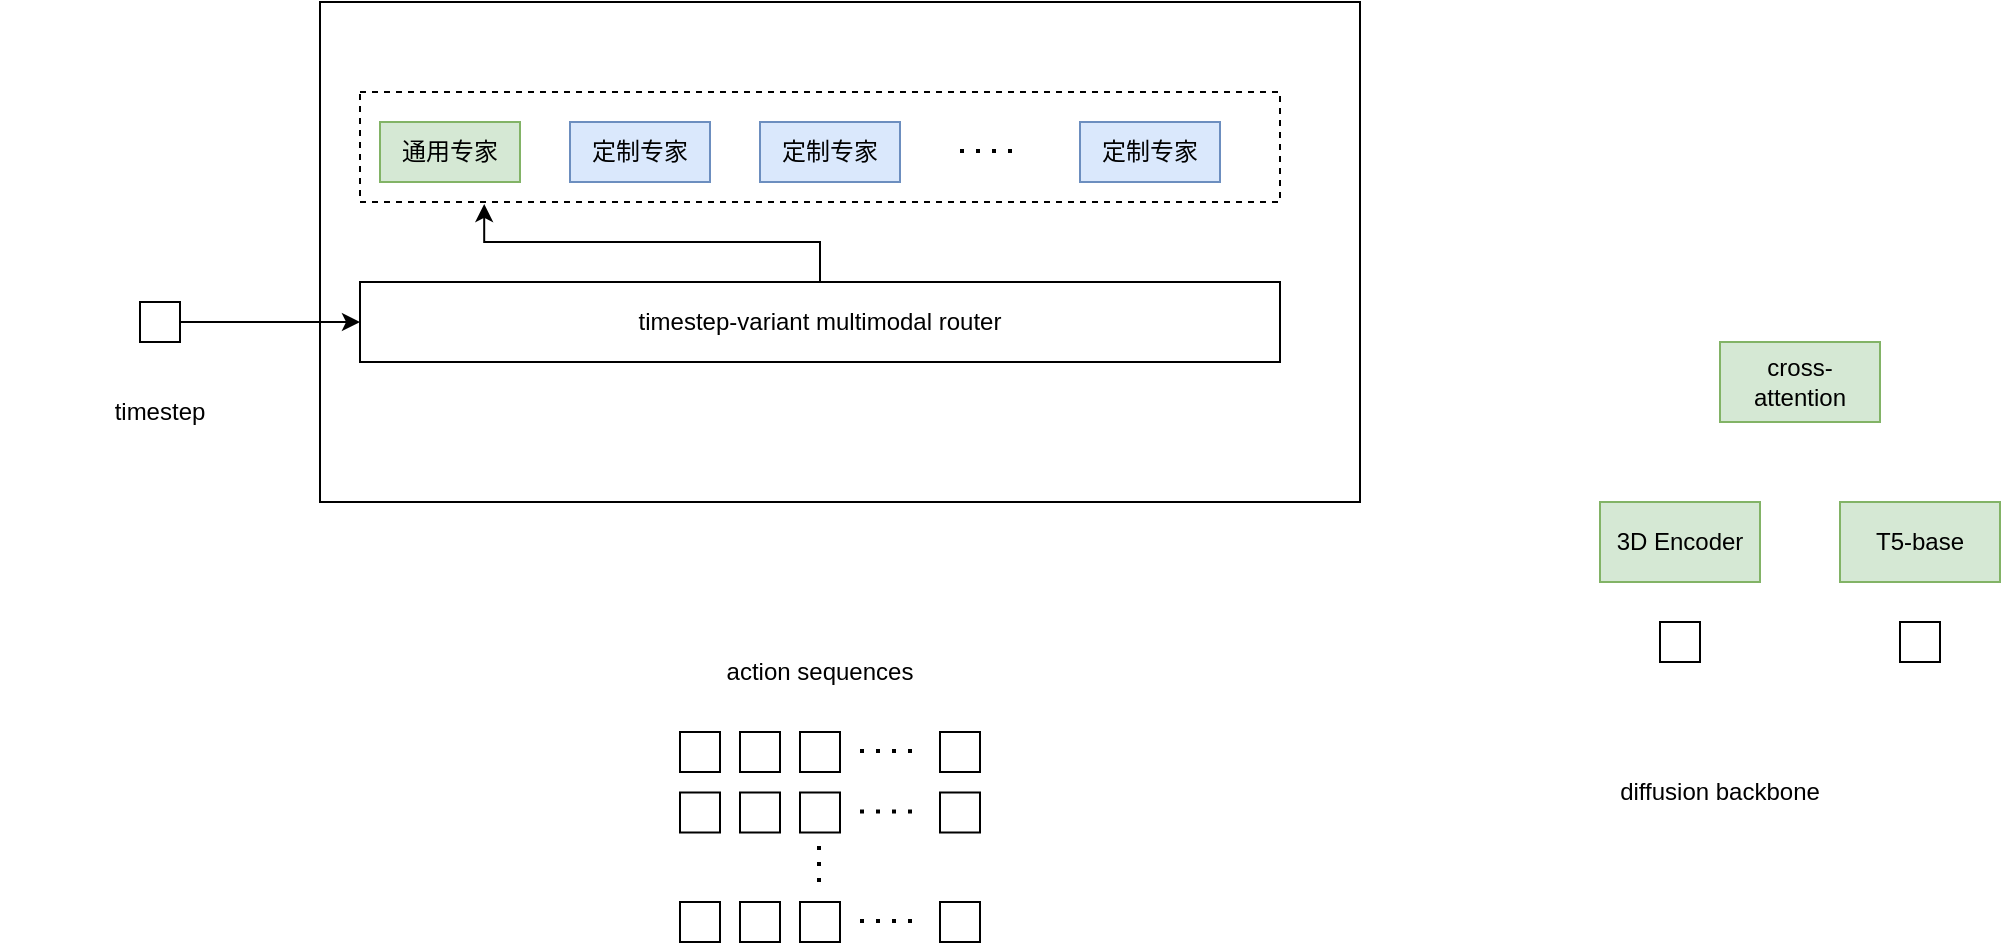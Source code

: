 <mxfile version="24.6.5" type="github">
  <diagram name="第 1 页" id="FPcqPx_6LZzWEIBkiGaw">
    <mxGraphModel dx="1434" dy="738" grid="1" gridSize="10" guides="1" tooltips="1" connect="1" arrows="1" fold="1" page="1" pageScale="1" pageWidth="1169" pageHeight="827" math="0" shadow="0">
      <root>
        <mxCell id="0" />
        <mxCell id="1" parent="0" />
        <mxCell id="Zb6midzpYEYjWlZg7IBp-3" value="" style="rounded=0;whiteSpace=wrap;html=1;" vertex="1" parent="1">
          <mxGeometry x="230" y="20" width="520" height="250" as="geometry" />
        </mxCell>
        <mxCell id="Zb6midzpYEYjWlZg7IBp-39" value="" style="rounded=0;whiteSpace=wrap;html=1;dashed=1;" vertex="1" parent="1">
          <mxGeometry x="250" y="65" width="460" height="55" as="geometry" />
        </mxCell>
        <mxCell id="Zb6midzpYEYjWlZg7IBp-1" value="T5-base" style="rounded=0;whiteSpace=wrap;html=1;fillColor=#d5e8d4;strokeColor=#82b366;" vertex="1" parent="1">
          <mxGeometry x="990" y="270" width="80" height="40" as="geometry" />
        </mxCell>
        <mxCell id="Zb6midzpYEYjWlZg7IBp-2" value="" style="rounded=0;whiteSpace=wrap;html=1;" vertex="1" parent="1">
          <mxGeometry x="1020" y="330" width="20" height="20" as="geometry" />
        </mxCell>
        <mxCell id="Zb6midzpYEYjWlZg7IBp-4" value="diffusion backbone" style="text;html=1;align=center;verticalAlign=middle;whiteSpace=wrap;rounded=0;" vertex="1" parent="1">
          <mxGeometry x="850" y="400" width="160" height="30" as="geometry" />
        </mxCell>
        <mxCell id="Zb6midzpYEYjWlZg7IBp-5" value="通用专家" style="rounded=0;whiteSpace=wrap;html=1;fillColor=#d5e8d4;strokeColor=#82b366;" vertex="1" parent="1">
          <mxGeometry x="260" y="80" width="70" height="30" as="geometry" />
        </mxCell>
        <mxCell id="Zb6midzpYEYjWlZg7IBp-6" value="定制专家" style="rounded=0;whiteSpace=wrap;html=1;fillColor=#dae8fc;strokeColor=#6c8ebf;" vertex="1" parent="1">
          <mxGeometry x="355" y="80" width="70" height="30" as="geometry" />
        </mxCell>
        <mxCell id="Zb6midzpYEYjWlZg7IBp-7" value="定制专家" style="rounded=0;whiteSpace=wrap;html=1;fillColor=#dae8fc;strokeColor=#6c8ebf;" vertex="1" parent="1">
          <mxGeometry x="450" y="80" width="70" height="30" as="geometry" />
        </mxCell>
        <mxCell id="Zb6midzpYEYjWlZg7IBp-8" value="定制专家" style="rounded=0;whiteSpace=wrap;html=1;fillColor=#dae8fc;strokeColor=#6c8ebf;" vertex="1" parent="1">
          <mxGeometry x="610" y="80" width="70" height="30" as="geometry" />
        </mxCell>
        <mxCell id="Zb6midzpYEYjWlZg7IBp-10" value="" style="rounded=0;whiteSpace=wrap;html=1;" vertex="1" parent="1">
          <mxGeometry x="440" y="385" width="20" height="20" as="geometry" />
        </mxCell>
        <mxCell id="Zb6midzpYEYjWlZg7IBp-11" value="" style="rounded=0;whiteSpace=wrap;html=1;" vertex="1" parent="1">
          <mxGeometry x="410" y="385" width="20" height="20" as="geometry" />
        </mxCell>
        <mxCell id="Zb6midzpYEYjWlZg7IBp-12" value="" style="rounded=0;whiteSpace=wrap;html=1;" vertex="1" parent="1">
          <mxGeometry x="540" y="385" width="20" height="20" as="geometry" />
        </mxCell>
        <mxCell id="Zb6midzpYEYjWlZg7IBp-13" value="" style="rounded=0;whiteSpace=wrap;html=1;" vertex="1" parent="1">
          <mxGeometry x="470" y="385" width="20" height="20" as="geometry" />
        </mxCell>
        <mxCell id="Zb6midzpYEYjWlZg7IBp-16" value="" style="endArrow=none;dashed=1;html=1;dashPattern=1 3;strokeWidth=2;rounded=0;" edge="1" parent="1">
          <mxGeometry width="50" height="50" relative="1" as="geometry">
            <mxPoint x="500" y="394.5" as="sourcePoint" />
            <mxPoint x="530" y="394.5" as="targetPoint" />
          </mxGeometry>
        </mxCell>
        <mxCell id="Zb6midzpYEYjWlZg7IBp-17" value="action sequences" style="text;html=1;align=center;verticalAlign=middle;whiteSpace=wrap;rounded=0;" vertex="1" parent="1">
          <mxGeometry x="400" y="340" width="160" height="30" as="geometry" />
        </mxCell>
        <mxCell id="Zb6midzpYEYjWlZg7IBp-18" value="" style="rounded=0;whiteSpace=wrap;html=1;" vertex="1" parent="1">
          <mxGeometry x="440" y="415.25" width="20" height="20" as="geometry" />
        </mxCell>
        <mxCell id="Zb6midzpYEYjWlZg7IBp-19" value="" style="rounded=0;whiteSpace=wrap;html=1;" vertex="1" parent="1">
          <mxGeometry x="410" y="415.25" width="20" height="20" as="geometry" />
        </mxCell>
        <mxCell id="Zb6midzpYEYjWlZg7IBp-20" value="" style="rounded=0;whiteSpace=wrap;html=1;" vertex="1" parent="1">
          <mxGeometry x="540" y="415.25" width="20" height="20" as="geometry" />
        </mxCell>
        <mxCell id="Zb6midzpYEYjWlZg7IBp-21" value="" style="rounded=0;whiteSpace=wrap;html=1;" vertex="1" parent="1">
          <mxGeometry x="470" y="415.25" width="20" height="20" as="geometry" />
        </mxCell>
        <mxCell id="Zb6midzpYEYjWlZg7IBp-22" value="" style="endArrow=none;dashed=1;html=1;dashPattern=1 3;strokeWidth=2;rounded=0;" edge="1" parent="1">
          <mxGeometry width="50" height="50" relative="1" as="geometry">
            <mxPoint x="500" y="424.75" as="sourcePoint" />
            <mxPoint x="530" y="424.75" as="targetPoint" />
          </mxGeometry>
        </mxCell>
        <mxCell id="Zb6midzpYEYjWlZg7IBp-23" value="" style="rounded=0;whiteSpace=wrap;html=1;" vertex="1" parent="1">
          <mxGeometry x="440" y="470" width="20" height="20" as="geometry" />
        </mxCell>
        <mxCell id="Zb6midzpYEYjWlZg7IBp-24" value="" style="rounded=0;whiteSpace=wrap;html=1;" vertex="1" parent="1">
          <mxGeometry x="410" y="470" width="20" height="20" as="geometry" />
        </mxCell>
        <mxCell id="Zb6midzpYEYjWlZg7IBp-25" value="" style="rounded=0;whiteSpace=wrap;html=1;" vertex="1" parent="1">
          <mxGeometry x="540" y="470" width="20" height="20" as="geometry" />
        </mxCell>
        <mxCell id="Zb6midzpYEYjWlZg7IBp-26" value="" style="rounded=0;whiteSpace=wrap;html=1;" vertex="1" parent="1">
          <mxGeometry x="470" y="470" width="20" height="20" as="geometry" />
        </mxCell>
        <mxCell id="Zb6midzpYEYjWlZg7IBp-27" value="" style="endArrow=none;dashed=1;html=1;dashPattern=1 3;strokeWidth=2;rounded=0;" edge="1" parent="1">
          <mxGeometry width="50" height="50" relative="1" as="geometry">
            <mxPoint x="500" y="479.5" as="sourcePoint" />
            <mxPoint x="530" y="479.5" as="targetPoint" />
          </mxGeometry>
        </mxCell>
        <mxCell id="Zb6midzpYEYjWlZg7IBp-28" value="" style="endArrow=none;dashed=1;html=1;dashPattern=1 3;strokeWidth=2;rounded=0;" edge="1" parent="1">
          <mxGeometry width="50" height="50" relative="1" as="geometry">
            <mxPoint x="479.5" y="460" as="sourcePoint" />
            <mxPoint x="479.5" y="440" as="targetPoint" />
          </mxGeometry>
        </mxCell>
        <mxCell id="Zb6midzpYEYjWlZg7IBp-29" value="3D Encoder" style="rounded=0;whiteSpace=wrap;html=1;fillColor=#d5e8d4;strokeColor=#82b366;" vertex="1" parent="1">
          <mxGeometry x="870" y="270" width="80" height="40" as="geometry" />
        </mxCell>
        <mxCell id="Zb6midzpYEYjWlZg7IBp-30" value="" style="rounded=0;whiteSpace=wrap;html=1;" vertex="1" parent="1">
          <mxGeometry x="900" y="330" width="20" height="20" as="geometry" />
        </mxCell>
        <mxCell id="Zb6midzpYEYjWlZg7IBp-33" value="cross-attention" style="rounded=0;whiteSpace=wrap;html=1;fillColor=#d5e8d4;strokeColor=#82b366;" vertex="1" parent="1">
          <mxGeometry x="930" y="190" width="80" height="40" as="geometry" />
        </mxCell>
        <mxCell id="Zb6midzpYEYjWlZg7IBp-34" value="timestep-variant multimodal router" style="rounded=0;whiteSpace=wrap;html=1;" vertex="1" parent="1">
          <mxGeometry x="250" y="160" width="460" height="40" as="geometry" />
        </mxCell>
        <mxCell id="Zb6midzpYEYjWlZg7IBp-40" style="edgeStyle=orthogonalEdgeStyle;rounded=0;orthogonalLoop=1;jettySize=auto;html=1;exitX=1;exitY=0.5;exitDx=0;exitDy=0;entryX=0;entryY=0.5;entryDx=0;entryDy=0;" edge="1" parent="1" source="Zb6midzpYEYjWlZg7IBp-35" target="Zb6midzpYEYjWlZg7IBp-34">
          <mxGeometry relative="1" as="geometry" />
        </mxCell>
        <mxCell id="Zb6midzpYEYjWlZg7IBp-35" value="" style="rounded=0;whiteSpace=wrap;html=1;" vertex="1" parent="1">
          <mxGeometry x="140" y="170" width="20" height="20" as="geometry" />
        </mxCell>
        <mxCell id="Zb6midzpYEYjWlZg7IBp-36" value="timestep" style="text;html=1;align=center;verticalAlign=middle;whiteSpace=wrap;rounded=0;" vertex="1" parent="1">
          <mxGeometry x="70" y="210" width="160" height="30" as="geometry" />
        </mxCell>
        <mxCell id="Zb6midzpYEYjWlZg7IBp-38" value="" style="endArrow=none;dashed=1;html=1;dashPattern=1 3;strokeWidth=2;rounded=0;" edge="1" parent="1">
          <mxGeometry width="50" height="50" relative="1" as="geometry">
            <mxPoint x="550" y="94.5" as="sourcePoint" />
            <mxPoint x="580" y="94.5" as="targetPoint" />
          </mxGeometry>
        </mxCell>
        <mxCell id="Zb6midzpYEYjWlZg7IBp-46" style="edgeStyle=orthogonalEdgeStyle;rounded=0;orthogonalLoop=1;jettySize=auto;html=1;exitX=0.5;exitY=0;exitDx=0;exitDy=0;entryX=0.135;entryY=1.018;entryDx=0;entryDy=0;entryPerimeter=0;" edge="1" parent="1" source="Zb6midzpYEYjWlZg7IBp-34" target="Zb6midzpYEYjWlZg7IBp-39">
          <mxGeometry relative="1" as="geometry" />
        </mxCell>
      </root>
    </mxGraphModel>
  </diagram>
</mxfile>

